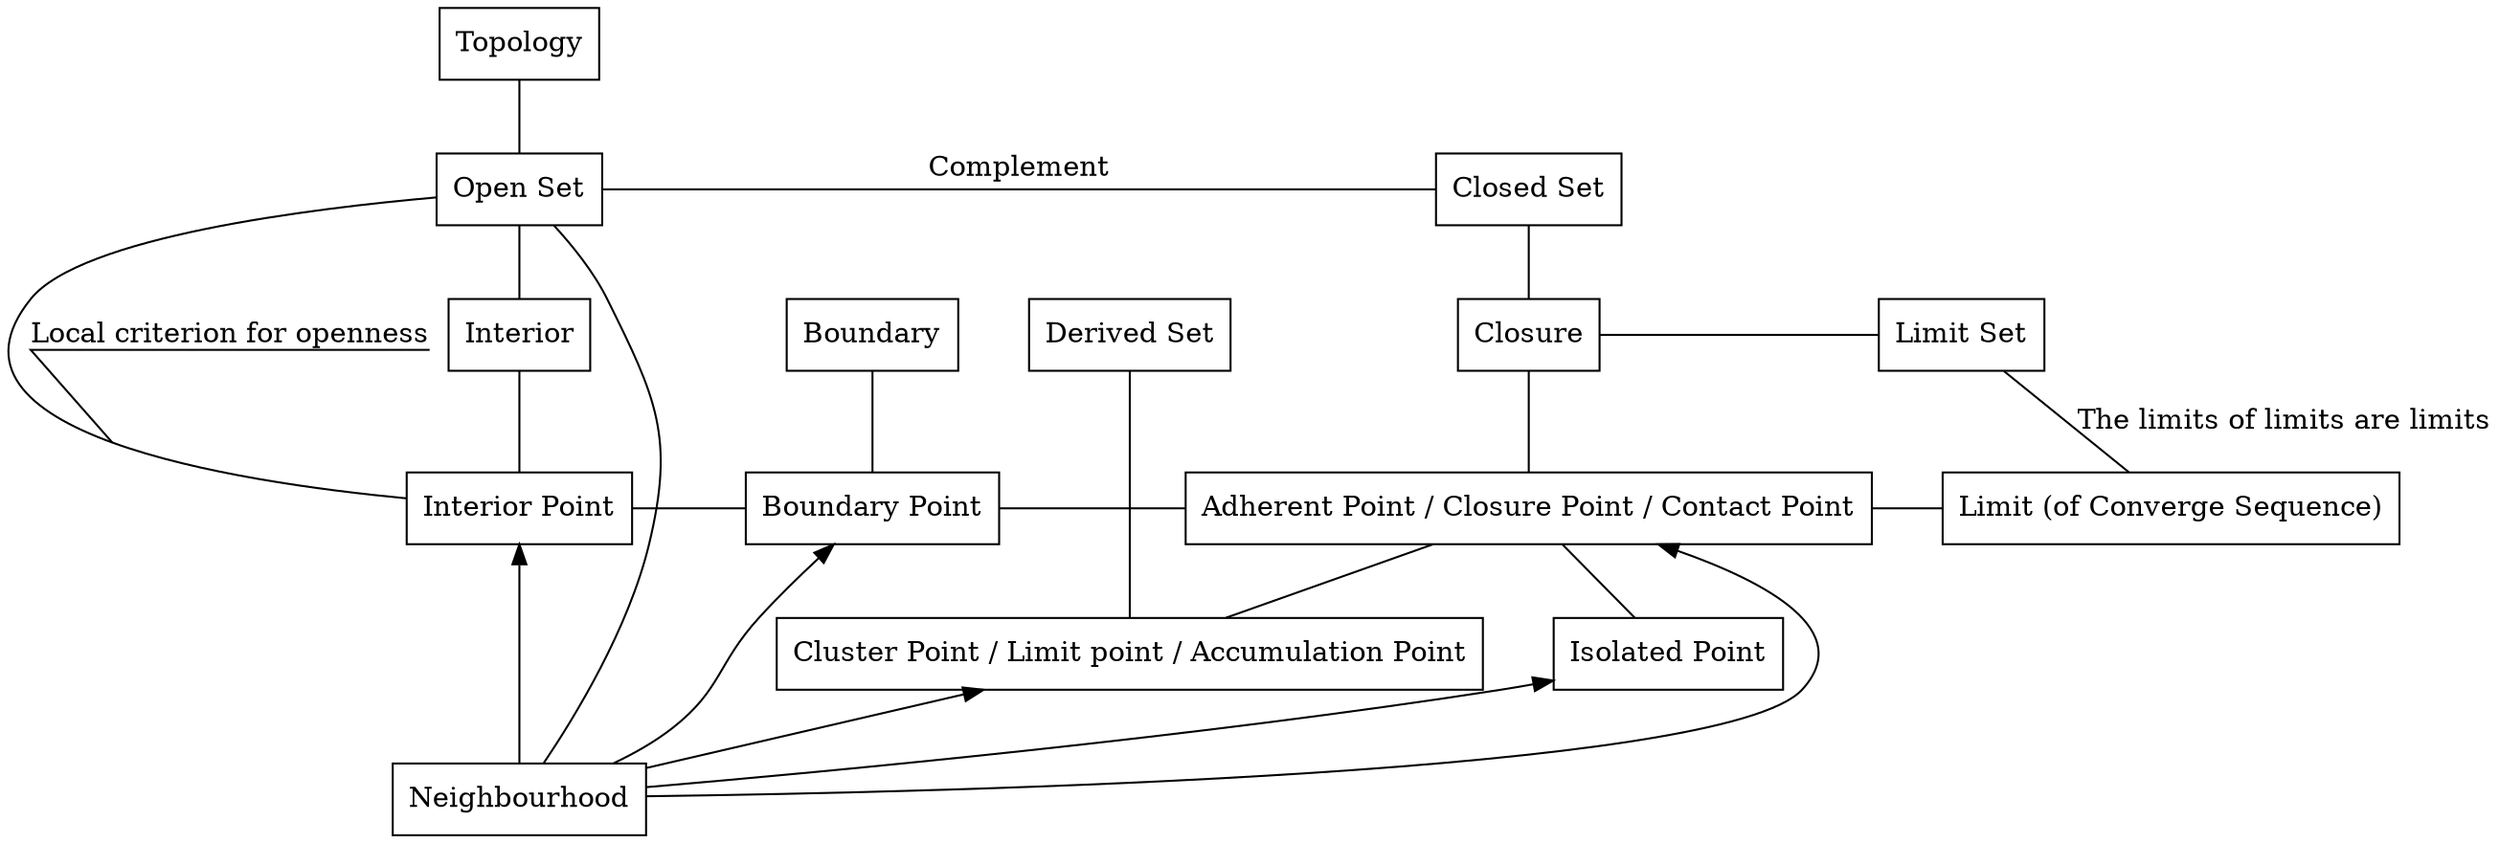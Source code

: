 graph topology{
    rankdir=TB
    //splines=false
    node[shape=box]
    //edge[decorate=true]
    
    Topology //拓扑
    Topology--Open_Set[weight=100]

    {
        rank=same
        rankdir=LR
        Open_Set[label="Open Set"] //开集
        Closed_Set[label="Closed Set"] //闭集
        Open_Set--Closed_Set[label="Complement"] //补集
    }
    Open_Set--Neighbourhood
    Open_Set--Interior[weight=100]
    Open_Set--Interior_Point[label="Local criterion for openness",decorate=true]
    Closed_Set--Closure[weight=100]

    Neighbourhood //领域
    Interior_Point--Neighbourhood[weight=100 dir=back]
    Cluster_Point--Neighbourhood[dir=back]
    Isolated_Point--Neighbourhood[dir=back]
    Adherent_Point--Neighbourhood[dir=back]
    Boundary_Point--Neighbourhood[dir=back]

    {
        rank=same
        rankdir=LR

        Cluster_Point[label="Cluster Point / Limit point / Accumulation Point"] //聚(集)点/极(限)点/(会)聚点
        Isolated_Point[label="Isolated Point"] //孤(立)点

        Cluster_Point--Isolated_Point[style=invis]
    }
    Adherent_Point--Cluster_Point[weight=100]
    Adherent_Point--Isolated_Point[weight=100]

    {
        rank=same
        rankdir=LR

        Interior_Point[label="Interior Point"] //内点
        Adherent_Point[label="Adherent Point / Closure Point / Contact Point"] //附着点/闭包点/(接)触点
        Boundary_Point[label="Boundary Point"] //边界点

        Interior_Point--Boundary_Point--Adherent_Point//[style=invis]
    }
    //Boundary_Point--Interior_Point[constraint=false]
    //Boundary_Point--Adherent_Point[constraint=false]

    {
        rank=same
        rankdir=LR

        Interior //内部
        Closure //闭包
        Derived_Set[label="Derived Set"] //导集
        Boundary //边界

        Interior--Boundary--Derived_Set--Closure[style=invis]
    }
    Interior--Interior_Point[weight=100]
    Closure--Adherent_Point[weight=100]
    Derived_Set--Cluster_Point[weight=100]
    Boundary--Boundary_Point[weight=100]

    Limit[label="Limit (of Converge Sequence)"]
    {
        rank=same
        rankdir=LR
        Adherent_Point--Limit
    }

    Limit_Set[label="Limit Set"]
    {
        rank=same
        rankdir=LR
        Closure--Limit_Set
    }
    Limit_Set--Limit[label="The limits of limits are limits"]
}